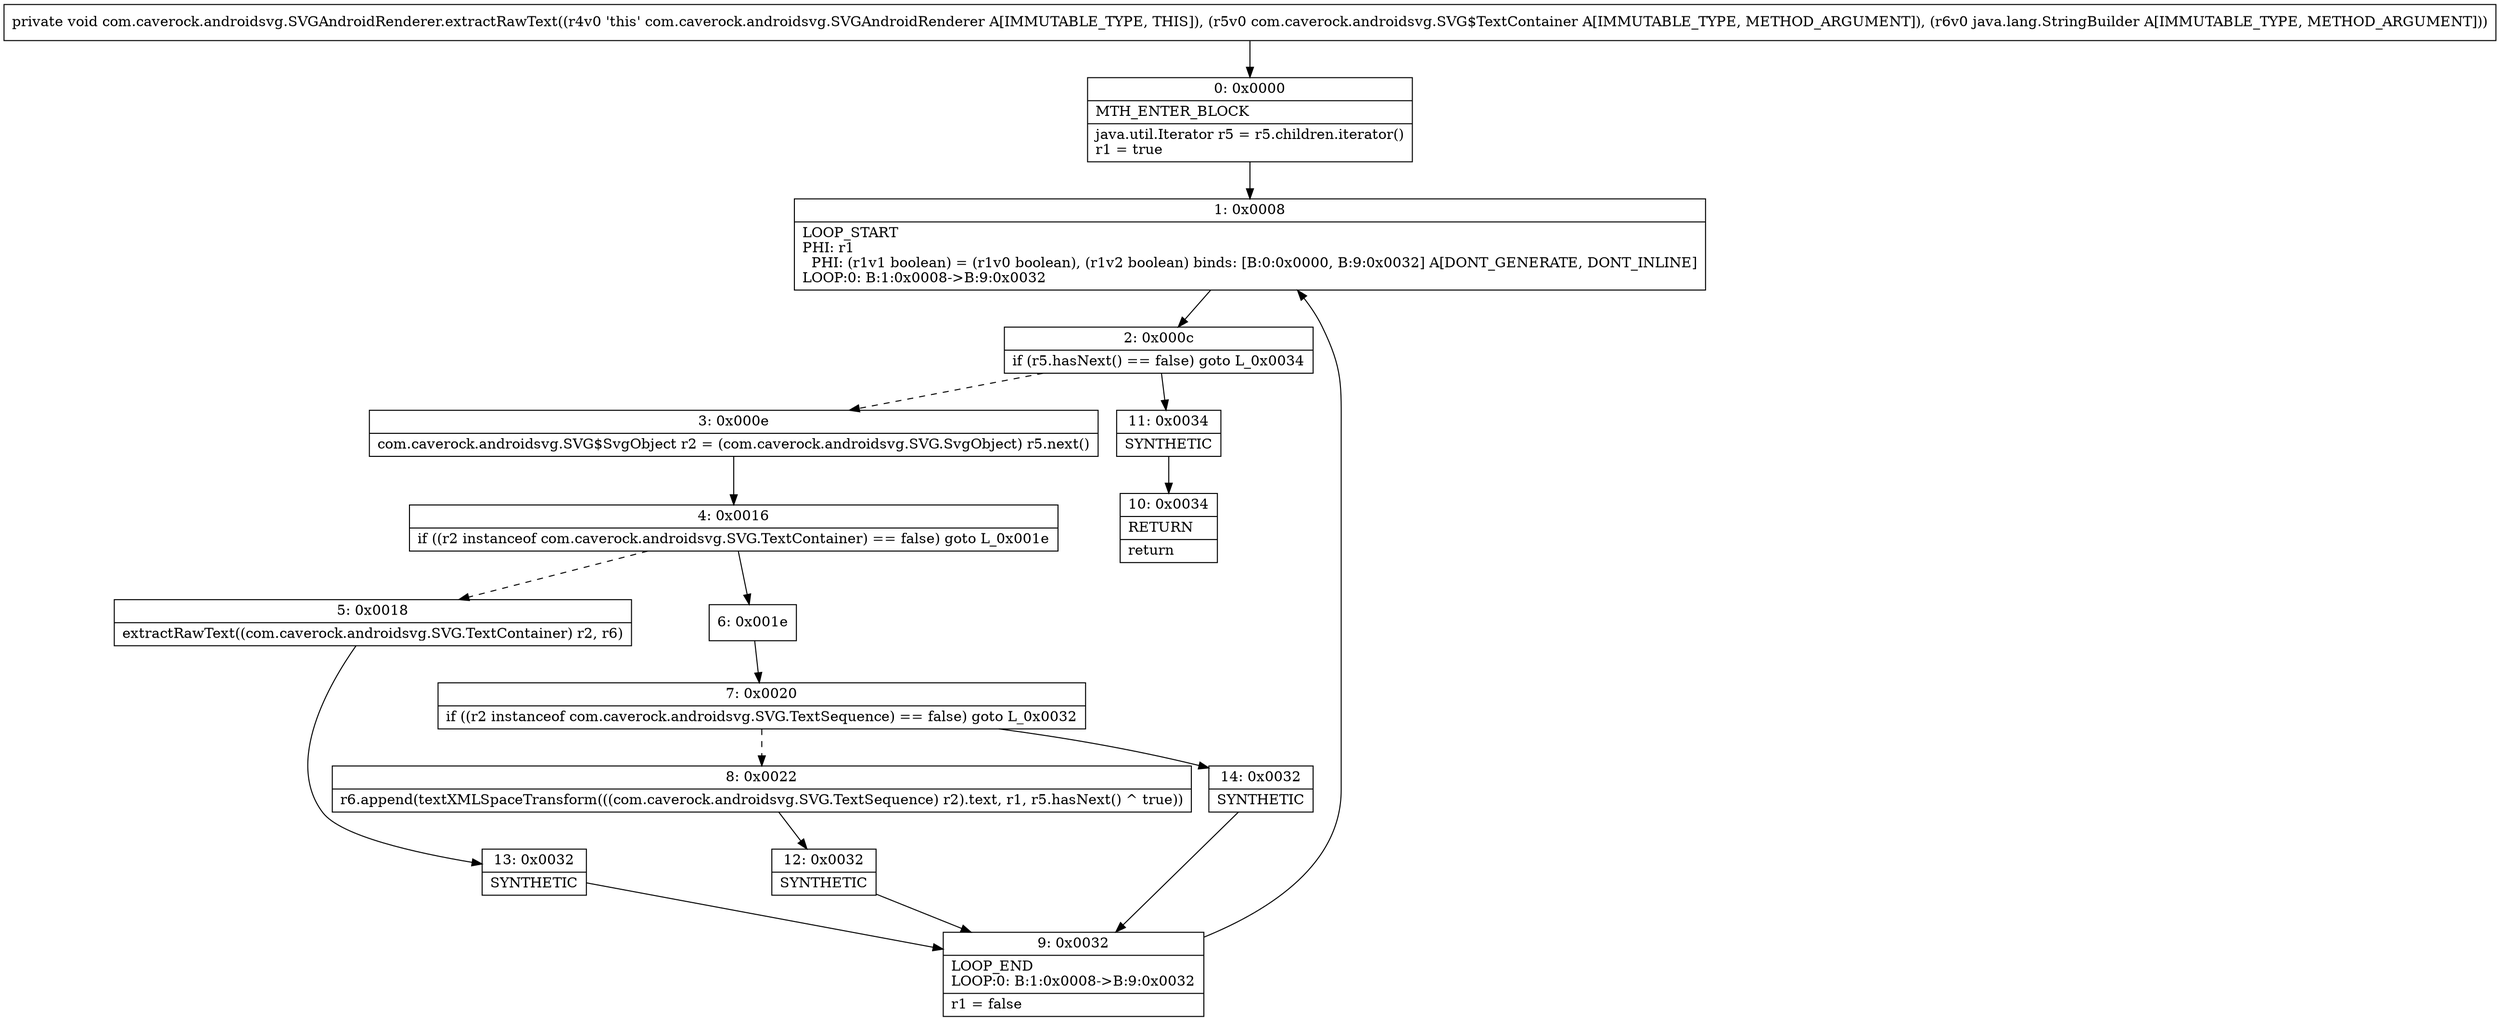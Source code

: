 digraph "CFG forcom.caverock.androidsvg.SVGAndroidRenderer.extractRawText(Lcom\/caverock\/androidsvg\/SVG$TextContainer;Ljava\/lang\/StringBuilder;)V" {
Node_0 [shape=record,label="{0\:\ 0x0000|MTH_ENTER_BLOCK\l|java.util.Iterator r5 = r5.children.iterator()\lr1 = true\l}"];
Node_1 [shape=record,label="{1\:\ 0x0008|LOOP_START\lPHI: r1 \l  PHI: (r1v1 boolean) = (r1v0 boolean), (r1v2 boolean) binds: [B:0:0x0000, B:9:0x0032] A[DONT_GENERATE, DONT_INLINE]\lLOOP:0: B:1:0x0008\-\>B:9:0x0032\l}"];
Node_2 [shape=record,label="{2\:\ 0x000c|if (r5.hasNext() == false) goto L_0x0034\l}"];
Node_3 [shape=record,label="{3\:\ 0x000e|com.caverock.androidsvg.SVG$SvgObject r2 = (com.caverock.androidsvg.SVG.SvgObject) r5.next()\l}"];
Node_4 [shape=record,label="{4\:\ 0x0016|if ((r2 instanceof com.caverock.androidsvg.SVG.TextContainer) == false) goto L_0x001e\l}"];
Node_5 [shape=record,label="{5\:\ 0x0018|extractRawText((com.caverock.androidsvg.SVG.TextContainer) r2, r6)\l}"];
Node_6 [shape=record,label="{6\:\ 0x001e}"];
Node_7 [shape=record,label="{7\:\ 0x0020|if ((r2 instanceof com.caverock.androidsvg.SVG.TextSequence) == false) goto L_0x0032\l}"];
Node_8 [shape=record,label="{8\:\ 0x0022|r6.append(textXMLSpaceTransform(((com.caverock.androidsvg.SVG.TextSequence) r2).text, r1, r5.hasNext() ^ true))\l}"];
Node_9 [shape=record,label="{9\:\ 0x0032|LOOP_END\lLOOP:0: B:1:0x0008\-\>B:9:0x0032\l|r1 = false\l}"];
Node_10 [shape=record,label="{10\:\ 0x0034|RETURN\l|return\l}"];
Node_11 [shape=record,label="{11\:\ 0x0034|SYNTHETIC\l}"];
Node_12 [shape=record,label="{12\:\ 0x0032|SYNTHETIC\l}"];
Node_13 [shape=record,label="{13\:\ 0x0032|SYNTHETIC\l}"];
Node_14 [shape=record,label="{14\:\ 0x0032|SYNTHETIC\l}"];
MethodNode[shape=record,label="{private void com.caverock.androidsvg.SVGAndroidRenderer.extractRawText((r4v0 'this' com.caverock.androidsvg.SVGAndroidRenderer A[IMMUTABLE_TYPE, THIS]), (r5v0 com.caverock.androidsvg.SVG$TextContainer A[IMMUTABLE_TYPE, METHOD_ARGUMENT]), (r6v0 java.lang.StringBuilder A[IMMUTABLE_TYPE, METHOD_ARGUMENT])) }"];
MethodNode -> Node_0;
Node_0 -> Node_1;
Node_1 -> Node_2;
Node_2 -> Node_3[style=dashed];
Node_2 -> Node_11;
Node_3 -> Node_4;
Node_4 -> Node_5[style=dashed];
Node_4 -> Node_6;
Node_5 -> Node_13;
Node_6 -> Node_7;
Node_7 -> Node_8[style=dashed];
Node_7 -> Node_14;
Node_8 -> Node_12;
Node_9 -> Node_1;
Node_11 -> Node_10;
Node_12 -> Node_9;
Node_13 -> Node_9;
Node_14 -> Node_9;
}

